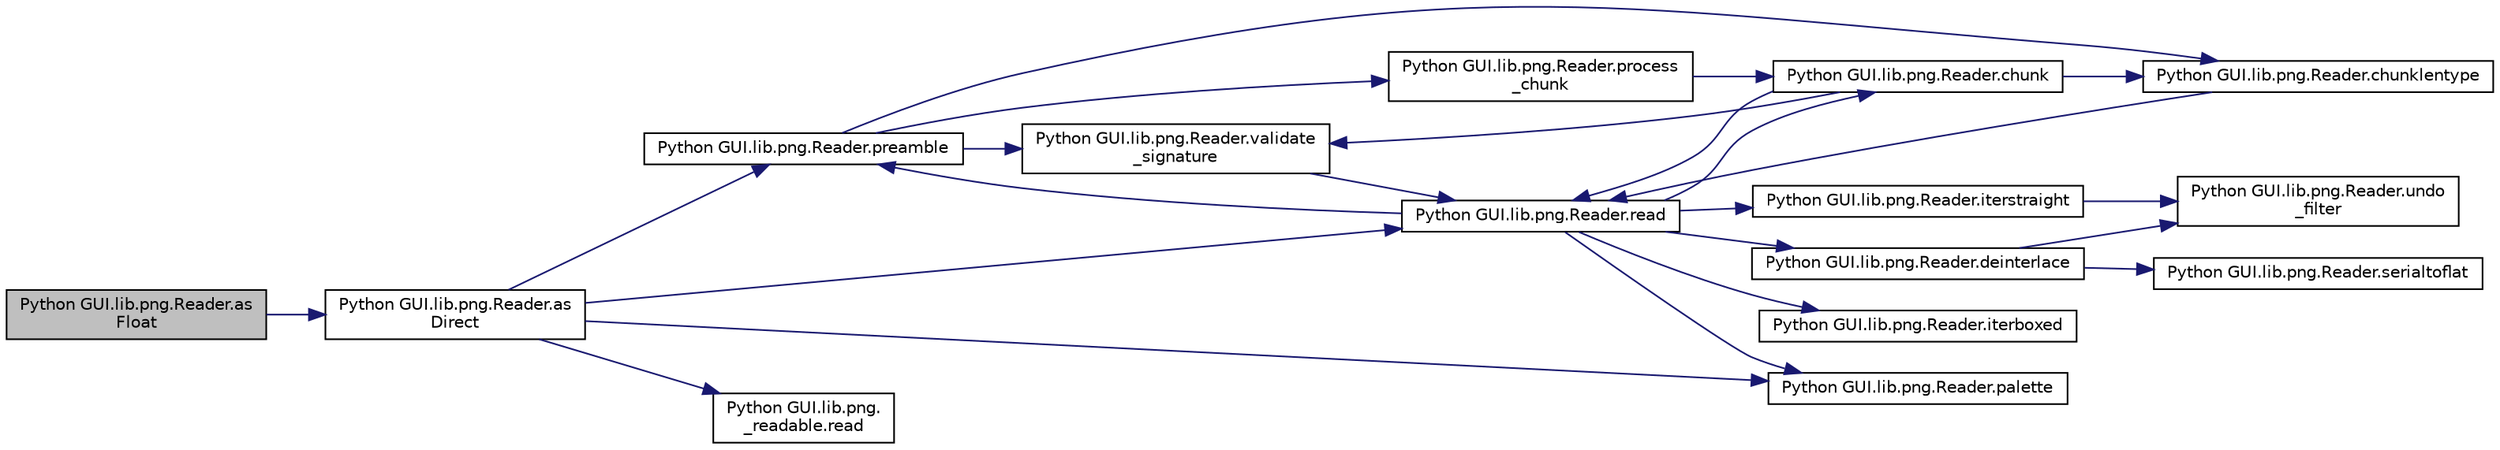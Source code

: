 digraph "Python GUI.lib.png.Reader.asFloat"
{
  edge [fontname="Helvetica",fontsize="10",labelfontname="Helvetica",labelfontsize="10"];
  node [fontname="Helvetica",fontsize="10",shape=record];
  rankdir="LR";
  Node15 [label="Python GUI.lib.png.Reader.as\lFloat",height=0.2,width=0.4,color="black", fillcolor="grey75", style="filled", fontcolor="black"];
  Node15 -> Node16 [color="midnightblue",fontsize="10",style="solid"];
  Node16 [label="Python GUI.lib.png.Reader.as\lDirect",height=0.2,width=0.4,color="black", fillcolor="white", style="filled",URL="$class_python_01_g_u_i_1_1lib_1_1png_1_1_reader.html#a9854b6edd68ba190d24f229422832841"];
  Node16 -> Node17 [color="midnightblue",fontsize="10",style="solid"];
  Node17 [label="Python GUI.lib.png.Reader.preamble",height=0.2,width=0.4,color="black", fillcolor="white", style="filled",URL="$class_python_01_g_u_i_1_1lib_1_1png_1_1_reader.html#a2112fb66cd97c180f2fc274b25695fa9"];
  Node17 -> Node18 [color="midnightblue",fontsize="10",style="solid"];
  Node18 [label="Python GUI.lib.png.Reader.validate\l_signature",height=0.2,width=0.4,color="black", fillcolor="white", style="filled",URL="$class_python_01_g_u_i_1_1lib_1_1png_1_1_reader.html#a517babe81ebf2d6f14346c82a2f6625a"];
  Node18 -> Node19 [color="midnightblue",fontsize="10",style="solid"];
  Node19 [label="Python GUI.lib.png.Reader.read",height=0.2,width=0.4,color="black", fillcolor="white", style="filled",URL="$class_python_01_g_u_i_1_1lib_1_1png_1_1_reader.html#ac8def3e2a70eb8e229973086d39bd60a"];
  Node19 -> Node20 [color="midnightblue",fontsize="10",style="solid"];
  Node20 [label="Python GUI.lib.png.Reader.chunk",height=0.2,width=0.4,color="black", fillcolor="white", style="filled",URL="$class_python_01_g_u_i_1_1lib_1_1png_1_1_reader.html#afdde66c74c4a588f77ce5a5a51e19d20"];
  Node20 -> Node18 [color="midnightblue",fontsize="10",style="solid"];
  Node20 -> Node21 [color="midnightblue",fontsize="10",style="solid"];
  Node21 [label="Python GUI.lib.png.Reader.chunklentype",height=0.2,width=0.4,color="black", fillcolor="white", style="filled",URL="$class_python_01_g_u_i_1_1lib_1_1png_1_1_reader.html#af64dd7c0a755095c8cc34cdb175b0737"];
  Node21 -> Node19 [color="midnightblue",fontsize="10",style="solid"];
  Node20 -> Node19 [color="midnightblue",fontsize="10",style="solid"];
  Node19 -> Node17 [color="midnightblue",fontsize="10",style="solid"];
  Node19 -> Node22 [color="midnightblue",fontsize="10",style="solid"];
  Node22 [label="Python GUI.lib.png.Reader.deinterlace",height=0.2,width=0.4,color="black", fillcolor="white", style="filled",URL="$class_python_01_g_u_i_1_1lib_1_1png_1_1_reader.html#a6a088c059d68156e7e660c4d30e09d75"];
  Node22 -> Node23 [color="midnightblue",fontsize="10",style="solid"];
  Node23 [label="Python GUI.lib.png.Reader.undo\l_filter",height=0.2,width=0.4,color="black", fillcolor="white", style="filled",URL="$class_python_01_g_u_i_1_1lib_1_1png_1_1_reader.html#a36ed43d219060dff3d3090e6b44dcec9"];
  Node22 -> Node24 [color="midnightblue",fontsize="10",style="solid"];
  Node24 [label="Python GUI.lib.png.Reader.serialtoflat",height=0.2,width=0.4,color="black", fillcolor="white", style="filled",URL="$class_python_01_g_u_i_1_1lib_1_1png_1_1_reader.html#ac0c234ad7bec1ecc87733167e8aa4fbc"];
  Node19 -> Node25 [color="midnightblue",fontsize="10",style="solid"];
  Node25 [label="Python GUI.lib.png.Reader.iterboxed",height=0.2,width=0.4,color="black", fillcolor="white", style="filled",URL="$class_python_01_g_u_i_1_1lib_1_1png_1_1_reader.html#aa96e3e861ca9e3dcd042266478f8197d"];
  Node19 -> Node26 [color="midnightblue",fontsize="10",style="solid"];
  Node26 [label="Python GUI.lib.png.Reader.iterstraight",height=0.2,width=0.4,color="black", fillcolor="white", style="filled",URL="$class_python_01_g_u_i_1_1lib_1_1png_1_1_reader.html#a2a7a99295f841ace43bdc50855c35e36"];
  Node26 -> Node23 [color="midnightblue",fontsize="10",style="solid"];
  Node19 -> Node27 [color="midnightblue",fontsize="10",style="solid"];
  Node27 [label="Python GUI.lib.png.Reader.palette",height=0.2,width=0.4,color="black", fillcolor="white", style="filled",URL="$class_python_01_g_u_i_1_1lib_1_1png_1_1_reader.html#a86dbd097935e19f48465cee11a5cdd8b"];
  Node17 -> Node21 [color="midnightblue",fontsize="10",style="solid"];
  Node17 -> Node28 [color="midnightblue",fontsize="10",style="solid"];
  Node28 [label="Python GUI.lib.png.Reader.process\l_chunk",height=0.2,width=0.4,color="black", fillcolor="white", style="filled",URL="$class_python_01_g_u_i_1_1lib_1_1png_1_1_reader.html#aea5628481337f39025300c679a21502f"];
  Node28 -> Node20 [color="midnightblue",fontsize="10",style="solid"];
  Node16 -> Node29 [color="midnightblue",fontsize="10",style="solid"];
  Node29 [label="Python GUI.lib.png.\l_readable.read",height=0.2,width=0.4,color="black", fillcolor="white", style="filled",URL="$class_python_01_g_u_i_1_1lib_1_1png_1_1__readable.html#acb81ccfd56470e661b850d0297716056"];
  Node16 -> Node19 [color="midnightblue",fontsize="10",style="solid"];
  Node16 -> Node27 [color="midnightblue",fontsize="10",style="solid"];
}

